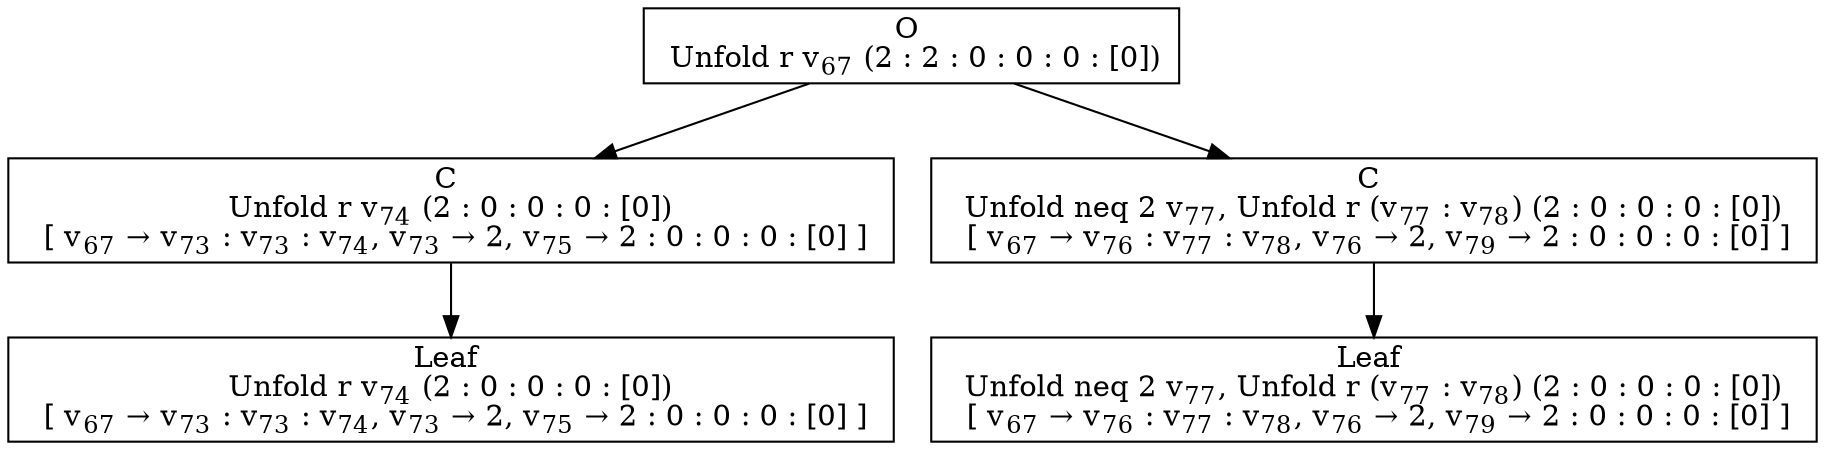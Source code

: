 digraph {
    graph [rankdir=TB
          ,bgcolor=transparent];
    node [shape=box
         ,fillcolor=white
         ,style=filled];
    0 [label=<O <BR/> Unfold r v<SUB>67</SUB> (2 : 2 : 0 : 0 : 0 : [0])>];
    1 [label=<C <BR/> Unfold r v<SUB>74</SUB> (2 : 0 : 0 : 0 : [0]) <BR/>  [ v<SUB>67</SUB> &rarr; v<SUB>73</SUB> : v<SUB>73</SUB> : v<SUB>74</SUB>, v<SUB>73</SUB> &rarr; 2, v<SUB>75</SUB> &rarr; 2 : 0 : 0 : 0 : [0] ] >];
    2 [label=<C <BR/> Unfold neq 2 v<SUB>77</SUB>, Unfold r (v<SUB>77</SUB> : v<SUB>78</SUB>) (2 : 0 : 0 : 0 : [0]) <BR/>  [ v<SUB>67</SUB> &rarr; v<SUB>76</SUB> : v<SUB>77</SUB> : v<SUB>78</SUB>, v<SUB>76</SUB> &rarr; 2, v<SUB>79</SUB> &rarr; 2 : 0 : 0 : 0 : [0] ] >];
    3 [label=<Leaf <BR/> Unfold r v<SUB>74</SUB> (2 : 0 : 0 : 0 : [0]) <BR/>  [ v<SUB>67</SUB> &rarr; v<SUB>73</SUB> : v<SUB>73</SUB> : v<SUB>74</SUB>, v<SUB>73</SUB> &rarr; 2, v<SUB>75</SUB> &rarr; 2 : 0 : 0 : 0 : [0] ] >];
    4 [label=<Leaf <BR/> Unfold neq 2 v<SUB>77</SUB>, Unfold r (v<SUB>77</SUB> : v<SUB>78</SUB>) (2 : 0 : 0 : 0 : [0]) <BR/>  [ v<SUB>67</SUB> &rarr; v<SUB>76</SUB> : v<SUB>77</SUB> : v<SUB>78</SUB>, v<SUB>76</SUB> &rarr; 2, v<SUB>79</SUB> &rarr; 2 : 0 : 0 : 0 : [0] ] >];
    0 -> 1 [label=""];
    0 -> 2 [label=""];
    1 -> 3 [label=""];
    2 -> 4 [label=""];
}